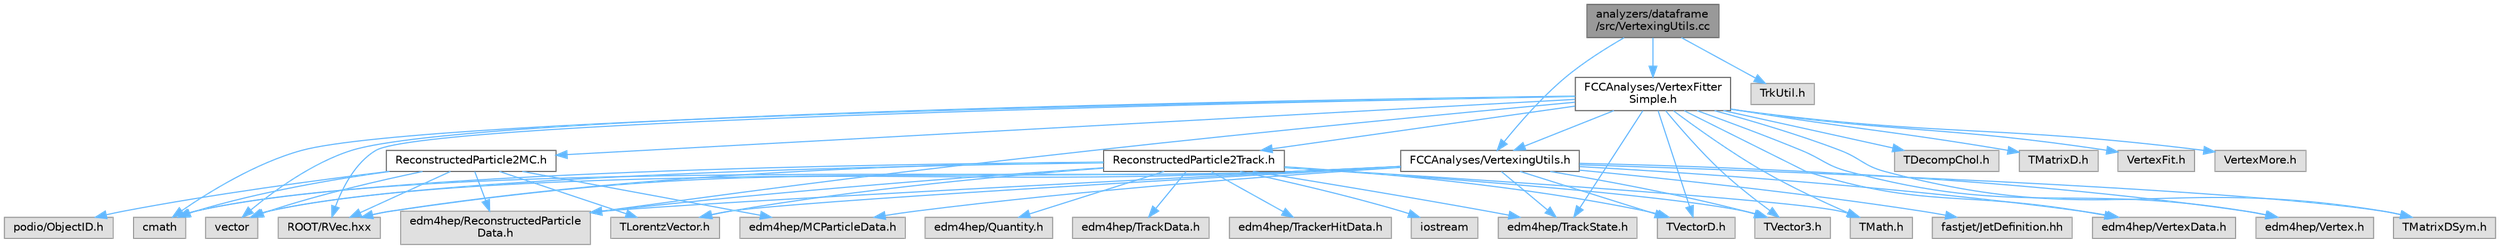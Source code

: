 digraph "analyzers/dataframe/src/VertexingUtils.cc"
{
 // LATEX_PDF_SIZE
  bgcolor="transparent";
  edge [fontname=Helvetica,fontsize=10,labelfontname=Helvetica,labelfontsize=10];
  node [fontname=Helvetica,fontsize=10,shape=box,height=0.2,width=0.4];
  Node1 [id="Node000001",label="analyzers/dataframe\l/src/VertexingUtils.cc",height=0.2,width=0.4,color="gray40", fillcolor="grey60", style="filled", fontcolor="black",tooltip=" "];
  Node1 -> Node2 [id="edge1_Node000001_Node000002",color="steelblue1",style="solid",tooltip=" "];
  Node2 [id="Node000002",label="FCCAnalyses/VertexingUtils.h",height=0.2,width=0.4,color="grey40", fillcolor="white", style="filled",URL="$_vertexing_utils_8h.html",tooltip=" "];
  Node2 -> Node3 [id="edge2_Node000002_Node000003",color="steelblue1",style="solid",tooltip=" "];
  Node3 [id="Node000003",label="cmath",height=0.2,width=0.4,color="grey60", fillcolor="#E0E0E0", style="filled",tooltip=" "];
  Node2 -> Node4 [id="edge3_Node000002_Node000004",color="steelblue1",style="solid",tooltip=" "];
  Node4 [id="Node000004",label="vector",height=0.2,width=0.4,color="grey60", fillcolor="#E0E0E0", style="filled",tooltip=" "];
  Node2 -> Node5 [id="edge4_Node000002_Node000005",color="steelblue1",style="solid",tooltip=" "];
  Node5 [id="Node000005",label="ROOT/RVec.hxx",height=0.2,width=0.4,color="grey60", fillcolor="#E0E0E0", style="filled",tooltip=" "];
  Node2 -> Node6 [id="edge5_Node000002_Node000006",color="steelblue1",style="solid",tooltip=" "];
  Node6 [id="Node000006",label="edm4hep/ReconstructedParticle\lData.h",height=0.2,width=0.4,color="grey60", fillcolor="#E0E0E0", style="filled",tooltip=" "];
  Node2 -> Node7 [id="edge6_Node000002_Node000007",color="steelblue1",style="solid",tooltip=" "];
  Node7 [id="Node000007",label="edm4hep/MCParticleData.h",height=0.2,width=0.4,color="grey60", fillcolor="#E0E0E0", style="filled",tooltip=" "];
  Node2 -> Node8 [id="edge7_Node000002_Node000008",color="steelblue1",style="solid",tooltip=" "];
  Node8 [id="Node000008",label="edm4hep/TrackState.h",height=0.2,width=0.4,color="grey60", fillcolor="#E0E0E0", style="filled",tooltip=" "];
  Node2 -> Node9 [id="edge8_Node000002_Node000009",color="steelblue1",style="solid",tooltip=" "];
  Node9 [id="Node000009",label="edm4hep/VertexData.h",height=0.2,width=0.4,color="grey60", fillcolor="#E0E0E0", style="filled",tooltip=" "];
  Node2 -> Node10 [id="edge9_Node000002_Node000010",color="steelblue1",style="solid",tooltip=" "];
  Node10 [id="Node000010",label="edm4hep/Vertex.h",height=0.2,width=0.4,color="grey60", fillcolor="#E0E0E0", style="filled",tooltip=" "];
  Node2 -> Node11 [id="edge10_Node000002_Node000011",color="steelblue1",style="solid",tooltip=" "];
  Node11 [id="Node000011",label="TLorentzVector.h",height=0.2,width=0.4,color="grey60", fillcolor="#E0E0E0", style="filled",tooltip=" "];
  Node2 -> Node12 [id="edge11_Node000002_Node000012",color="steelblue1",style="solid",tooltip=" "];
  Node12 [id="Node000012",label="TVectorD.h",height=0.2,width=0.4,color="grey60", fillcolor="#E0E0E0", style="filled",tooltip=" "];
  Node2 -> Node13 [id="edge12_Node000002_Node000013",color="steelblue1",style="solid",tooltip=" "];
  Node13 [id="Node000013",label="TVector3.h",height=0.2,width=0.4,color="grey60", fillcolor="#E0E0E0", style="filled",tooltip=" "];
  Node2 -> Node14 [id="edge13_Node000002_Node000014",color="steelblue1",style="solid",tooltip=" "];
  Node14 [id="Node000014",label="TMatrixDSym.h",height=0.2,width=0.4,color="grey60", fillcolor="#E0E0E0", style="filled",tooltip=" "];
  Node2 -> Node15 [id="edge14_Node000002_Node000015",color="steelblue1",style="solid",tooltip=" "];
  Node15 [id="Node000015",label="fastjet/JetDefinition.hh",height=0.2,width=0.4,color="grey60", fillcolor="#E0E0E0", style="filled",tooltip=" "];
  Node1 -> Node16 [id="edge15_Node000001_Node000016",color="steelblue1",style="solid",tooltip=" "];
  Node16 [id="Node000016",label="FCCAnalyses/VertexFitter\lSimple.h",height=0.2,width=0.4,color="grey40", fillcolor="white", style="filled",URL="$_vertex_fitter_simple_8h.html",tooltip=" "];
  Node16 -> Node3 [id="edge16_Node000016_Node000003",color="steelblue1",style="solid",tooltip=" "];
  Node16 -> Node4 [id="edge17_Node000016_Node000004",color="steelblue1",style="solid",tooltip=" "];
  Node16 -> Node5 [id="edge18_Node000016_Node000005",color="steelblue1",style="solid",tooltip=" "];
  Node16 -> Node6 [id="edge19_Node000016_Node000006",color="steelblue1",style="solid",tooltip=" "];
  Node16 -> Node8 [id="edge20_Node000016_Node000008",color="steelblue1",style="solid",tooltip=" "];
  Node16 -> Node12 [id="edge21_Node000016_Node000012",color="steelblue1",style="solid",tooltip=" "];
  Node16 -> Node13 [id="edge22_Node000016_Node000013",color="steelblue1",style="solid",tooltip=" "];
  Node16 -> Node14 [id="edge23_Node000016_Node000014",color="steelblue1",style="solid",tooltip=" "];
  Node16 -> Node17 [id="edge24_Node000016_Node000017",color="steelblue1",style="solid",tooltip=" "];
  Node17 [id="Node000017",label="TMath.h",height=0.2,width=0.4,color="grey60", fillcolor="#E0E0E0", style="filled",tooltip=" "];
  Node16 -> Node18 [id="edge25_Node000016_Node000018",color="steelblue1",style="solid",tooltip=" "];
  Node18 [id="Node000018",label="TDecompChol.h",height=0.2,width=0.4,color="grey60", fillcolor="#E0E0E0", style="filled",tooltip=" "];
  Node16 -> Node19 [id="edge26_Node000016_Node000019",color="steelblue1",style="solid",tooltip=" "];
  Node19 [id="Node000019",label="TMatrixD.h",height=0.2,width=0.4,color="grey60", fillcolor="#E0E0E0", style="filled",tooltip=" "];
  Node16 -> Node20 [id="edge27_Node000016_Node000020",color="steelblue1",style="solid",tooltip=" "];
  Node20 [id="Node000020",label="ReconstructedParticle2Track.h",height=0.2,width=0.4,color="grey40", fillcolor="white", style="filled",URL="$_reconstructed_particle2_track_8h.html",tooltip=" "];
  Node20 -> Node3 [id="edge28_Node000020_Node000003",color="steelblue1",style="solid",tooltip=" "];
  Node20 -> Node4 [id="edge29_Node000020_Node000004",color="steelblue1",style="solid",tooltip=" "];
  Node20 -> Node5 [id="edge30_Node000020_Node000005",color="steelblue1",style="solid",tooltip=" "];
  Node20 -> Node21 [id="edge31_Node000020_Node000021",color="steelblue1",style="solid",tooltip=" "];
  Node21 [id="Node000021",label="edm4hep/Quantity.h",height=0.2,width=0.4,color="grey60", fillcolor="#E0E0E0", style="filled",tooltip=" "];
  Node20 -> Node6 [id="edge32_Node000020_Node000006",color="steelblue1",style="solid",tooltip=" "];
  Node20 -> Node22 [id="edge33_Node000020_Node000022",color="steelblue1",style="solid",tooltip=" "];
  Node22 [id="Node000022",label="edm4hep/TrackData.h",height=0.2,width=0.4,color="grey60", fillcolor="#E0E0E0", style="filled",tooltip=" "];
  Node20 -> Node8 [id="edge34_Node000020_Node000008",color="steelblue1",style="solid",tooltip=" "];
  Node20 -> Node23 [id="edge35_Node000020_Node000023",color="steelblue1",style="solid",tooltip=" "];
  Node23 [id="Node000023",label="edm4hep/TrackerHitData.h",height=0.2,width=0.4,color="grey60", fillcolor="#E0E0E0", style="filled",tooltip=" "];
  Node20 -> Node12 [id="edge36_Node000020_Node000012",color="steelblue1",style="solid",tooltip=" "];
  Node20 -> Node13 [id="edge37_Node000020_Node000013",color="steelblue1",style="solid",tooltip=" "];
  Node20 -> Node11 [id="edge38_Node000020_Node000011",color="steelblue1",style="solid",tooltip=" "];
  Node20 -> Node17 [id="edge39_Node000020_Node000017",color="steelblue1",style="solid",tooltip=" "];
  Node20 -> Node24 [id="edge40_Node000020_Node000024",color="steelblue1",style="solid",tooltip=" "];
  Node24 [id="Node000024",label="iostream",height=0.2,width=0.4,color="grey60", fillcolor="#E0E0E0", style="filled",tooltip=" "];
  Node16 -> Node25 [id="edge41_Node000016_Node000025",color="steelblue1",style="solid",tooltip=" "];
  Node25 [id="Node000025",label="ReconstructedParticle2MC.h",height=0.2,width=0.4,color="grey40", fillcolor="white", style="filled",URL="$_reconstructed_particle2_m_c_8h.html",tooltip=" "];
  Node25 -> Node3 [id="edge42_Node000025_Node000003",color="steelblue1",style="solid",tooltip=" "];
  Node25 -> Node4 [id="edge43_Node000025_Node000004",color="steelblue1",style="solid",tooltip=" "];
  Node25 -> Node5 [id="edge44_Node000025_Node000005",color="steelblue1",style="solid",tooltip=" "];
  Node25 -> Node6 [id="edge45_Node000025_Node000006",color="steelblue1",style="solid",tooltip=" "];
  Node25 -> Node7 [id="edge46_Node000025_Node000007",color="steelblue1",style="solid",tooltip=" "];
  Node25 -> Node26 [id="edge47_Node000025_Node000026",color="steelblue1",style="solid",tooltip=" "];
  Node26 [id="Node000026",label="podio/ObjectID.h",height=0.2,width=0.4,color="grey60", fillcolor="#E0E0E0", style="filled",tooltip=" "];
  Node25 -> Node11 [id="edge48_Node000025_Node000011",color="steelblue1",style="solid",tooltip=" "];
  Node16 -> Node2 [id="edge49_Node000016_Node000002",color="steelblue1",style="solid",tooltip=" "];
  Node16 -> Node9 [id="edge50_Node000016_Node000009",color="steelblue1",style="solid",tooltip=" "];
  Node16 -> Node10 [id="edge51_Node000016_Node000010",color="steelblue1",style="solid",tooltip=" "];
  Node16 -> Node27 [id="edge52_Node000016_Node000027",color="steelblue1",style="solid",tooltip=" "];
  Node27 [id="Node000027",label="VertexFit.h",height=0.2,width=0.4,color="grey60", fillcolor="#E0E0E0", style="filled",tooltip=" "];
  Node16 -> Node28 [id="edge53_Node000016_Node000028",color="steelblue1",style="solid",tooltip=" "];
  Node28 [id="Node000028",label="VertexMore.h",height=0.2,width=0.4,color="grey60", fillcolor="#E0E0E0", style="filled",tooltip=" "];
  Node1 -> Node29 [id="edge54_Node000001_Node000029",color="steelblue1",style="solid",tooltip=" "];
  Node29 [id="Node000029",label="TrkUtil.h",height=0.2,width=0.4,color="grey60", fillcolor="#E0E0E0", style="filled",tooltip=" "];
}
